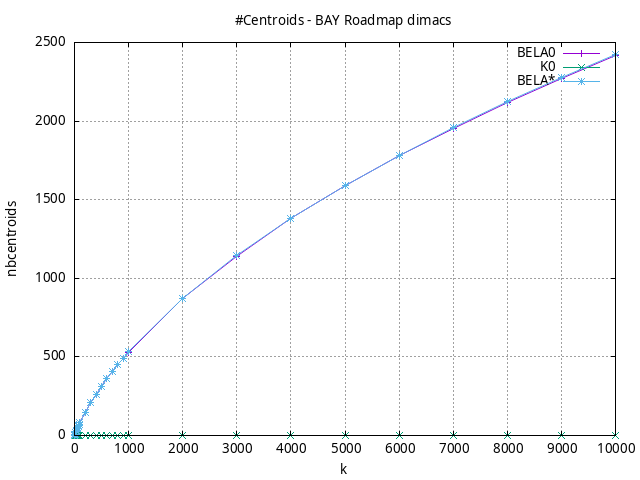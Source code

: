 #!/usr/bin/gnuplot
# -*- coding: utf-8 -*-
#
# results/roadmap/dimacs/BAY/USA-road-d.BAY.mixed.nbcentroids.gnuplot
#
# Started on 01/09/2024 14:41:32
# Author: Carlos Linares López
set grid
set xlabel "k"
set ylabel "nbcentroids"

set title "#Centroids - BAY Roadmap dimacs"

set terminal png enhanced font "Ariel,10"
set output 'USA-road-d.BAY.mixed.nbcentroids.png'

plot "-" title "BELA0"      with linesp, "-" title "K0"      with linesp, "-" title "BELA*"      with linesp

	1 1.0
	2 1.82
	3 2.75
	4 3.61
	5 4.55
	6 5.4
	7 6.34
	8 7.17
	9 8.1
	10 9.0
	20 17.68
	30 26.08
	40 34.3
	50 42.26
	60 49.99
	70 57.65
	80 65.25
	90 72.85
	100 80.32
	200 147.41
	300 207.12
	400 261.08
	500 311.93
	600 360.54
	700 405.86
	800 448.91
	900 490.89
	1000 530.17
	2000 868.88
	3000 1140.92
	4000 1377.47
	5000 1587.26
	6000 1779.28
	7000 1955.52
	8000 2118.48
	9000 2270.78
	10000 2417.15
end
	1 0.0
	2 0.0
	3 0.0
	4 0.0
	5 0.0
	6 0.0
	7 0.0
	8 0.0
	9 0.0
	10 0.0
	20 0.0
	30 0.0
	40 0.0
	50 0.0
	60 0.0
	70 0.0
	80 0.0
	90 0.0
	100 0.0
	200 0.0
	300 0.0
	400 0.0
	500 0.0
	600 0.0
	700 0.0
	800 0.0
	900 0.0
	1000 0.0
	2000 0.0
	3000 0.0
	4000 0.0
	5000 0.0
	6000 0.0
	7000 0.0
	8000 0.0
	9000 0.0
	10000 0.0
end
	1 1.0
	2 1.82
	3 2.75
	4 3.61
	5 4.55
	6 5.41
	7 6.35
	8 7.19
	9 8.12
	10 9.01
	20 17.71
	30 26.13
	40 34.38
	50 42.36
	60 50.07
	70 57.81
	80 65.41
	90 72.99
	100 80.49
	200 147.81
	300 207.67
	400 261.74
	500 312.81
	600 361.5
	700 407.37
	800 450.73
	900 492.71
	1000 532.33
	2000 871.94
	3000 1144.22
	4000 1380.98
	5000 1590.95
	6000 1782.91
	7000 1959.44
	8000 2122.13
	9000 2275.1
	10000 2421.44
end
